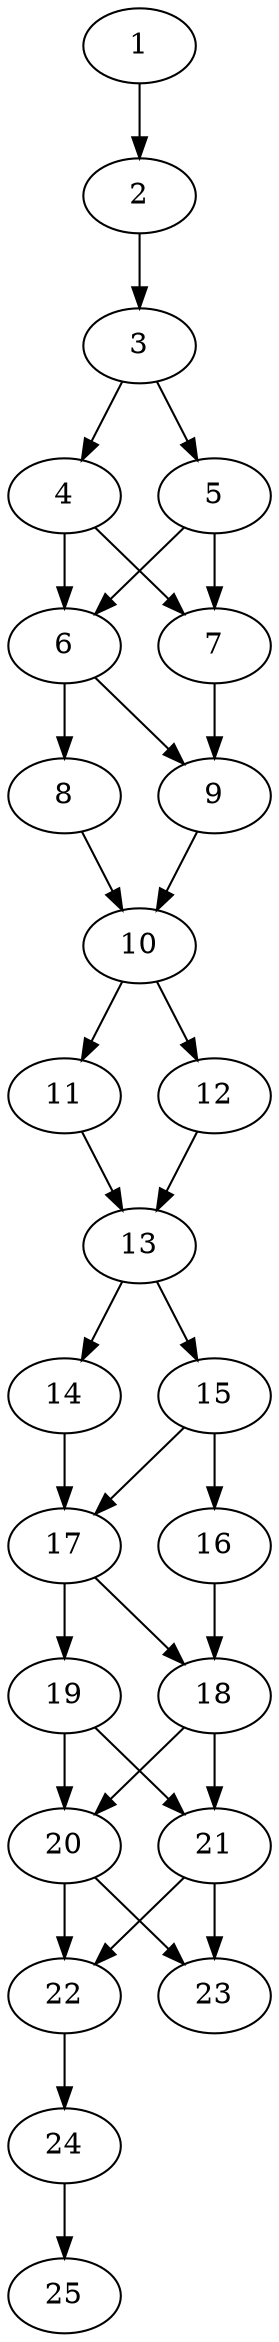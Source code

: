 // DAG automatically generated by daggen at Thu Oct  3 14:00:40 2019
// ./daggen --dot -n 25 --ccr 0.4 --fat 0.3 --regular 0.5 --density 0.9 --mindata 5242880 --maxdata 52428800 
digraph G {
  1 [size="68160000", alpha="0.13", expect_size="27264000"] 
  1 -> 2 [size ="27264000"]
  2 [size="110558720", alpha="0.12", expect_size="44223488"] 
  2 -> 3 [size ="44223488"]
  3 [size="21790720", alpha="0.13", expect_size="8716288"] 
  3 -> 4 [size ="8716288"]
  3 -> 5 [size ="8716288"]
  4 [size="35957760", alpha="0.17", expect_size="14383104"] 
  4 -> 6 [size ="14383104"]
  4 -> 7 [size ="14383104"]
  5 [size="41103360", alpha="0.10", expect_size="16441344"] 
  5 -> 6 [size ="16441344"]
  5 -> 7 [size ="16441344"]
  6 [size="54164480", alpha="0.15", expect_size="21665792"] 
  6 -> 8 [size ="21665792"]
  6 -> 9 [size ="21665792"]
  7 [size="19054080", alpha="0.11", expect_size="7621632"] 
  7 -> 9 [size ="7621632"]
  8 [size="43560960", alpha="0.20", expect_size="17424384"] 
  8 -> 10 [size ="17424384"]
  9 [size="123758080", alpha="0.12", expect_size="49503232"] 
  9 -> 10 [size ="49503232"]
  10 [size="122575360", alpha="0.13", expect_size="49030144"] 
  10 -> 11 [size ="49030144"]
  10 -> 12 [size ="49030144"]
  11 [size="60482560", alpha="0.10", expect_size="24193024"] 
  11 -> 13 [size ="24193024"]
  12 [size="18657280", alpha="0.01", expect_size="7462912"] 
  12 -> 13 [size ="7462912"]
  13 [size="90060800", alpha="0.02", expect_size="36024320"] 
  13 -> 14 [size ="36024320"]
  13 -> 15 [size ="36024320"]
  14 [size="49177600", alpha="0.14", expect_size="19671040"] 
  14 -> 17 [size ="19671040"]
  15 [size="31966720", alpha="0.09", expect_size="12786688"] 
  15 -> 16 [size ="12786688"]
  15 -> 17 [size ="12786688"]
  16 [size="92610560", alpha="0.12", expect_size="37044224"] 
  16 -> 18 [size ="37044224"]
  17 [size="65989120", alpha="0.05", expect_size="26395648"] 
  17 -> 18 [size ="26395648"]
  17 -> 19 [size ="26395648"]
  18 [size="13788160", alpha="0.17", expect_size="5515264"] 
  18 -> 20 [size ="5515264"]
  18 -> 21 [size ="5515264"]
  19 [size="13616640", alpha="0.07", expect_size="5446656"] 
  19 -> 20 [size ="5446656"]
  19 -> 21 [size ="5446656"]
  20 [size="82946560", alpha="0.14", expect_size="33178624"] 
  20 -> 22 [size ="33178624"]
  20 -> 23 [size ="33178624"]
  21 [size="39618560", alpha="0.10", expect_size="15847424"] 
  21 -> 22 [size ="15847424"]
  21 -> 23 [size ="15847424"]
  22 [size="96675840", alpha="0.04", expect_size="38670336"] 
  22 -> 24 [size ="38670336"]
  23 [size="100472320", alpha="0.18", expect_size="40188928"] 
  24 [size="113845760", alpha="0.17", expect_size="45538304"] 
  24 -> 25 [size ="45538304"]
  25 [size="75944960", alpha="0.20", expect_size="30377984"] 
}
